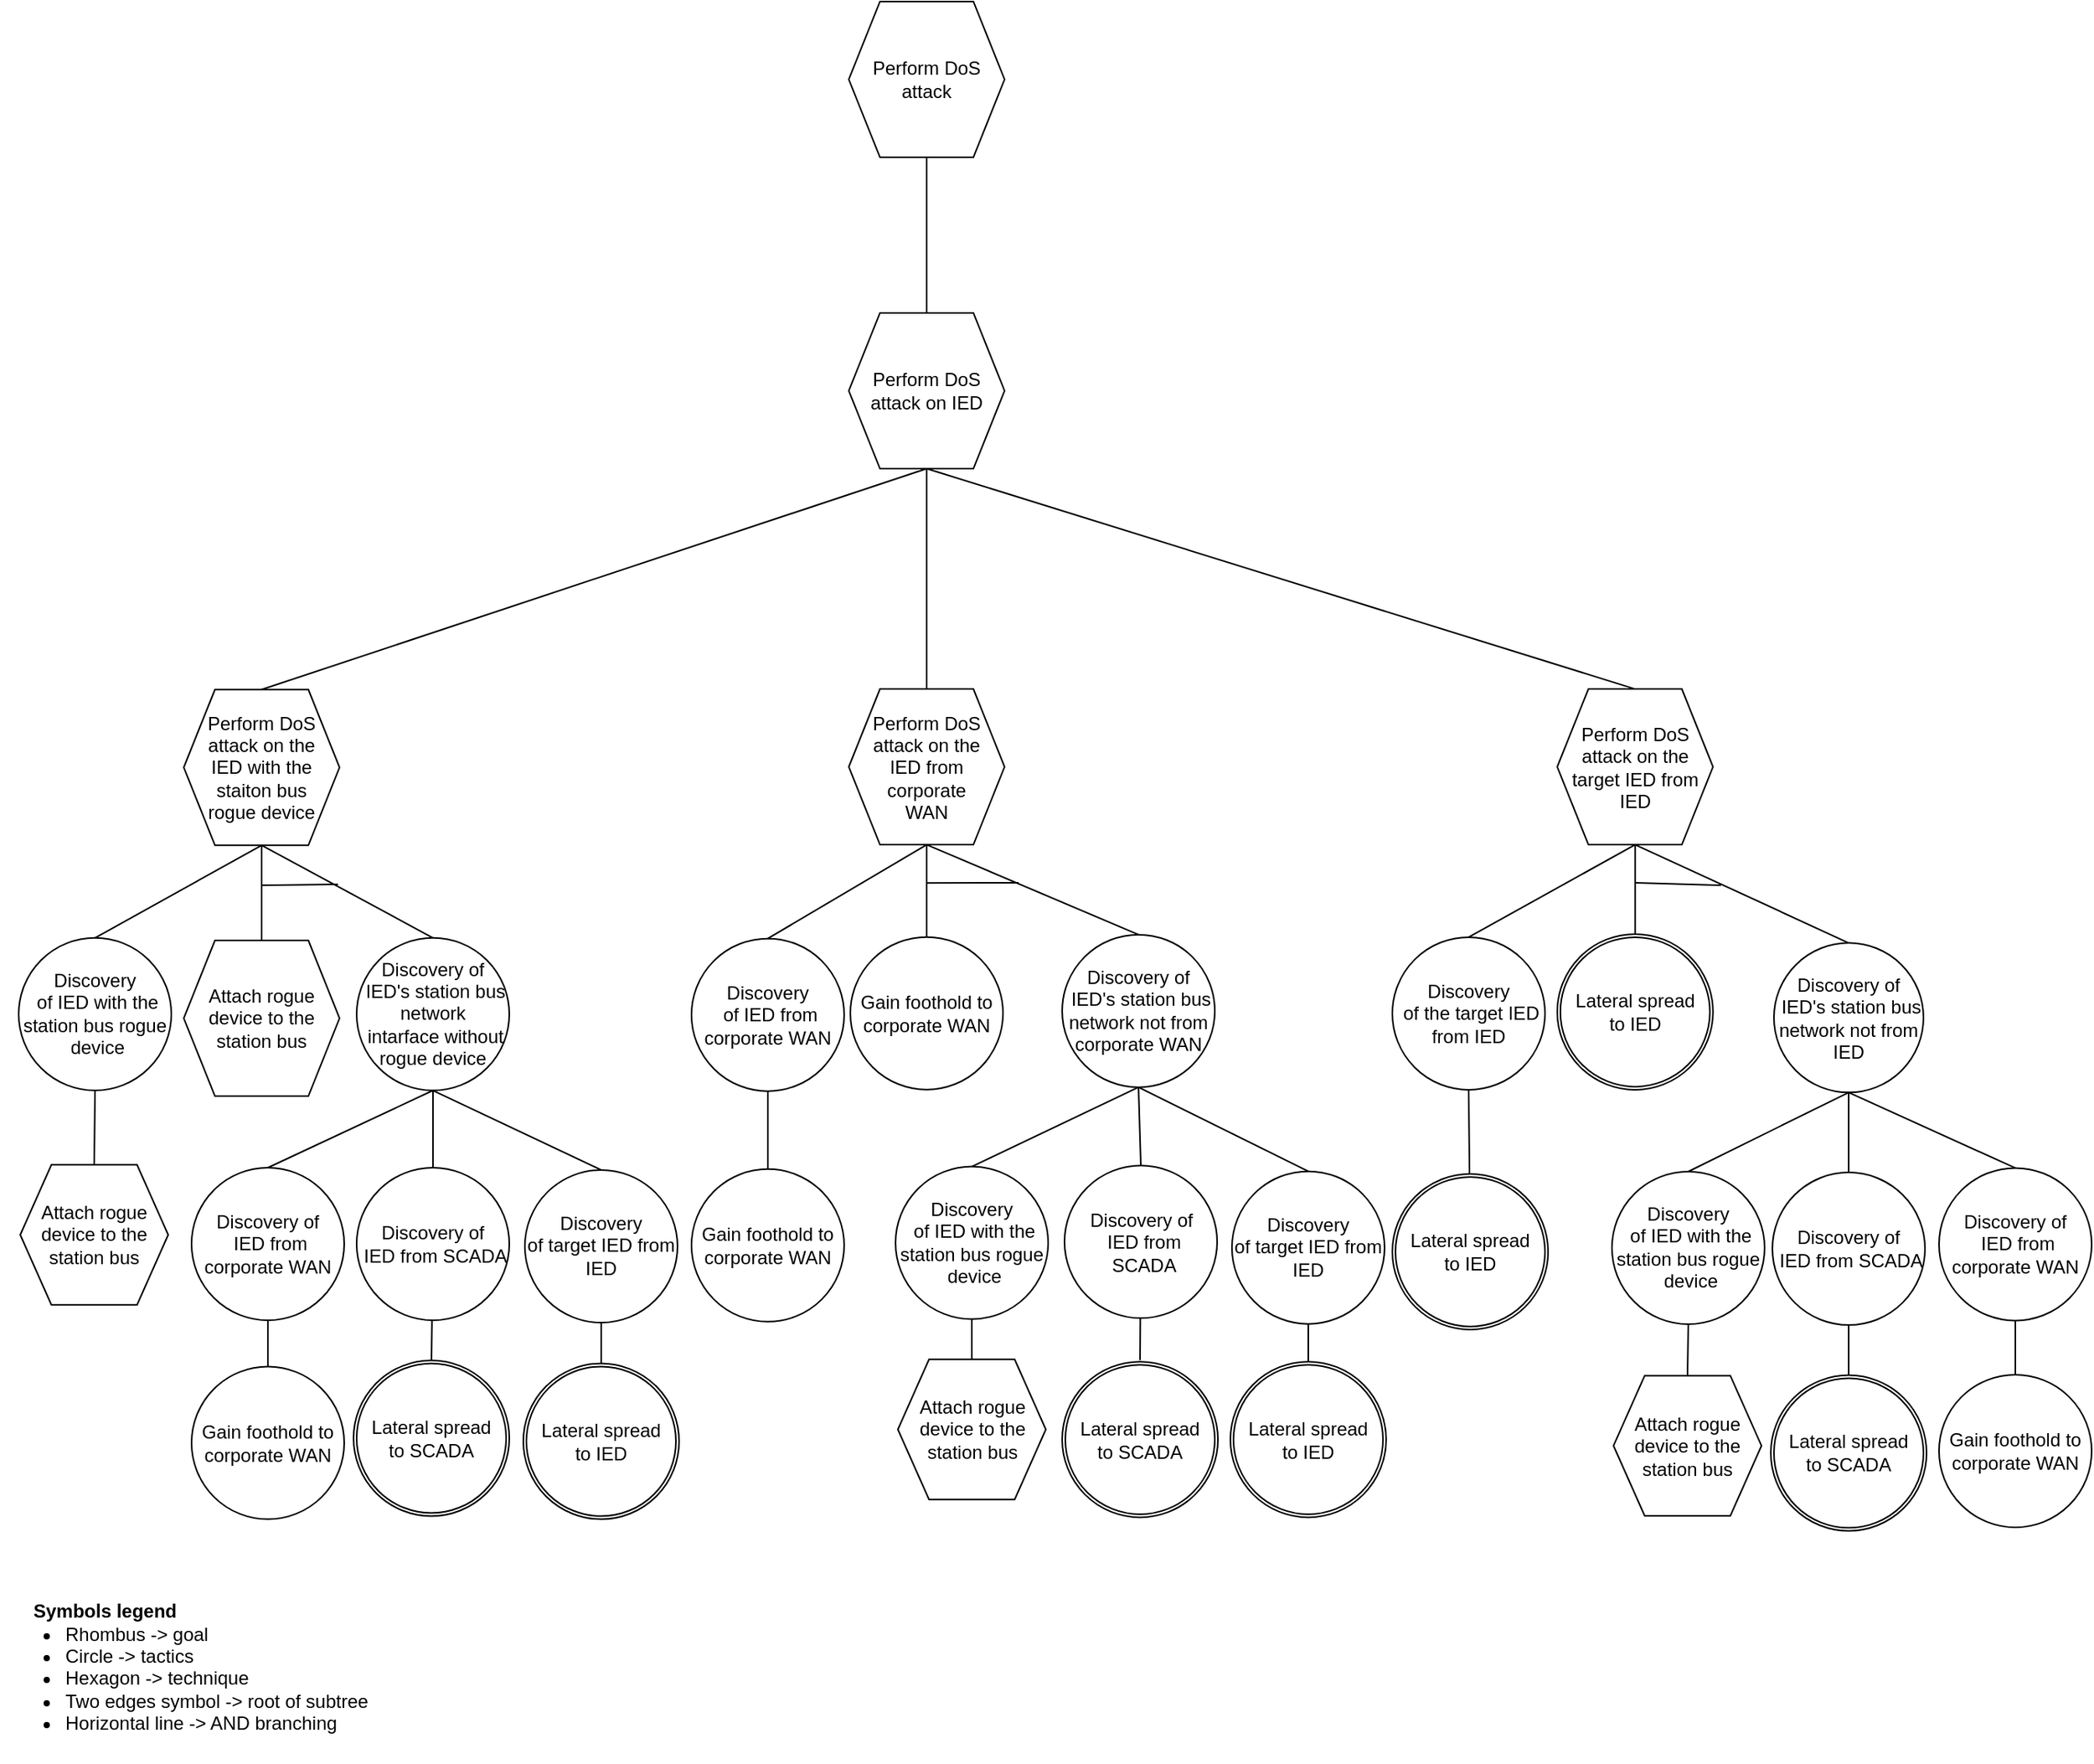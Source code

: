 <mxfile version="16.1.2" type="device"><diagram id="xbHYeiGO_CIbIeRIyyaW" name="Page-1"><mxGraphModel dx="3972" dy="2005" grid="1" gridSize="10" guides="1" tooltips="1" connect="1" arrows="1" fold="1" page="1" pageScale="1" pageWidth="850" pageHeight="1100" math="0" shadow="0"><root><mxCell id="0"/><mxCell id="1" parent="0"/><mxCell id="sCToZuNMgWmZPL3xqHvZ-8" value="Perform DoS attack" style="shape=hexagon;perimeter=hexagonPerimeter2;whiteSpace=wrap;html=1;fixedSize=1;" parent="1" vertex="1"><mxGeometry x="-1949" y="-80" width="100" height="100" as="geometry"/></mxCell><mxCell id="sCToZuNMgWmZPL3xqHvZ-9" value="Perform DoS attack on IED" style="shape=hexagon;perimeter=hexagonPerimeter2;whiteSpace=wrap;html=1;fixedSize=1;" parent="1" vertex="1"><mxGeometry x="-1949" y="120" width="100" height="100" as="geometry"/></mxCell><mxCell id="sCToZuNMgWmZPL3xqHvZ-11" value="" style="endArrow=none;html=1;rounded=0;exitX=0.5;exitY=1;exitDx=0;exitDy=0;entryX=0.5;entryY=0;entryDx=0;entryDy=0;" parent="1" source="sCToZuNMgWmZPL3xqHvZ-9" target="t3ru-S34E1jJ0H-FKmTf-10" edge="1"><mxGeometry width="50" height="50" relative="1" as="geometry"><mxPoint x="-527.5" y="351.02" as="sourcePoint"/><mxPoint x="-562.5" y="401" as="targetPoint"/></mxGeometry></mxCell><mxCell id="sCToZuNMgWmZPL3xqHvZ-17" value="" style="endArrow=none;html=1;rounded=0;entryX=0.5;entryY=1;entryDx=0;entryDy=0;exitX=0.5;exitY=0;exitDx=0;exitDy=0;" parent="1" source="sCToZuNMgWmZPL3xqHvZ-9" target="sCToZuNMgWmZPL3xqHvZ-8" edge="1"><mxGeometry width="50" height="50" relative="1" as="geometry"><mxPoint x="-371" y="300.98" as="sourcePoint"/><mxPoint x="-90" y="209.98" as="targetPoint"/></mxGeometry></mxCell><mxCell id="ygYgMc5aqZ92e0gRyeAC-1" value="&lt;font style=&quot;font-size: 12px&quot;&gt;Symbols legend&lt;/font&gt;" style="text;strokeColor=none;fillColor=none;html=1;fontSize=24;fontStyle=1;verticalAlign=middle;align=center;" parent="1" vertex="1"><mxGeometry x="-2477" y="930" width="100" height="40" as="geometry"/></mxCell><mxCell id="ygYgMc5aqZ92e0gRyeAC-2" value="&lt;ul&gt;&lt;li&gt;&lt;span&gt;Rhombus -&amp;gt; goal&lt;/span&gt;&lt;/li&gt;&lt;li&gt;&lt;span&gt;Circle -&amp;gt; tactics&lt;/span&gt;&lt;br&gt;&lt;/li&gt;&lt;li&gt;Hexagon -&amp;gt; technique&lt;/li&gt;&lt;li&gt;Two edges symbol -&amp;gt; root of subtree&lt;/li&gt;&lt;li&gt;Horizontal line -&amp;gt; AND branching&lt;/li&gt;&lt;/ul&gt;" style="text;strokeColor=none;fillColor=none;html=1;whiteSpace=wrap;verticalAlign=middle;overflow=hidden;fontSize=12;" parent="1" vertex="1"><mxGeometry x="-2494" y="943.86" width="256" height="107" as="geometry"/></mxCell><mxCell id="0LwByg8RTiBQA4W5DOm--1" value="Attach rogue device to the station bus" style="shape=hexagon;perimeter=hexagonPerimeter2;whiteSpace=wrap;html=1;fixedSize=1;" parent="1" vertex="1"><mxGeometry x="-2481" y="667.12" width="95" height="90" as="geometry"/></mxCell><mxCell id="0LwByg8RTiBQA4W5DOm--5" value="Discovery&lt;br&gt;&amp;nbsp;of IED with the station bus rogue&lt;br&gt;&amp;nbsp;device" style="ellipse;whiteSpace=wrap;html=1;aspect=fixed;" parent="1" vertex="1"><mxGeometry x="-2482" y="521.39" width="98" height="98" as="geometry"/></mxCell><mxCell id="0LwByg8RTiBQA4W5DOm--6" value="" style="endArrow=none;html=1;rounded=0;exitX=0.5;exitY=1;exitDx=0;exitDy=0;entryX=0.5;entryY=0;entryDx=0;entryDy=0;" parent="1" source="0LwByg8RTiBQA4W5DOm--5" target="0LwByg8RTiBQA4W5DOm--1" edge="1"><mxGeometry width="50" height="50" relative="1" as="geometry"><mxPoint x="-2449.5" y="617.89" as="sourcePoint"/><mxPoint x="-2433" y="637.89" as="targetPoint"/></mxGeometry></mxCell><mxCell id="rpRik9XuD4WM3dMBjmce-20" value="Gain foothold to corporate WAN" style="ellipse;whiteSpace=wrap;html=1;aspect=fixed;" parent="1" vertex="1"><mxGeometry x="-2050" y="669.91" width="98" height="98" as="geometry"/></mxCell><mxCell id="rpRik9XuD4WM3dMBjmce-23" value="Discovery&lt;br&gt;&amp;nbsp;of IED from corporate WAN" style="ellipse;whiteSpace=wrap;html=1;aspect=fixed;" parent="1" vertex="1"><mxGeometry x="-2050" y="521.82" width="98" height="98" as="geometry"/></mxCell><mxCell id="rpRik9XuD4WM3dMBjmce-25" value="" style="endArrow=none;html=1;rounded=0;exitX=0.5;exitY=0;exitDx=0;exitDy=0;entryX=0.5;entryY=1;entryDx=0;entryDy=0;" parent="1" source="rpRik9XuD4WM3dMBjmce-20" target="rpRik9XuD4WM3dMBjmce-23" edge="1"><mxGeometry width="50" height="50" relative="1" as="geometry"><mxPoint x="-2021" y="599.11" as="sourcePoint"/><mxPoint x="-1952" y="645" as="targetPoint"/><Array as="points"/></mxGeometry></mxCell><mxCell id="rpRik9XuD4WM3dMBjmce-27" value="" style="endArrow=none;html=1;rounded=0;entryX=0.5;entryY=0;entryDx=0;entryDy=0;exitX=0.5;exitY=1;exitDx=0;exitDy=0;" parent="1" source="sCToZuNMgWmZPL3xqHvZ-9" target="t3ru-S34E1jJ0H-FKmTf-8" edge="1"><mxGeometry width="50" height="50" relative="1" as="geometry"><mxPoint x="-250" y="510" as="sourcePoint"/><mxPoint x="-301.5" y="418.34" as="targetPoint"/></mxGeometry></mxCell><mxCell id="t3ru-S34E1jJ0H-FKmTf-8" value="Perform DoS attack on the&lt;br&gt;IED from corporate &lt;br&gt;WAN" style="shape=hexagon;perimeter=hexagonPerimeter2;whiteSpace=wrap;html=1;fixedSize=1;" parent="1" vertex="1"><mxGeometry x="-1949" y="361.54" width="100" height="100" as="geometry"/></mxCell><mxCell id="t3ru-S34E1jJ0H-FKmTf-10" value="Perform DoS attack on the&lt;br&gt;IED with the staiton bus &lt;br&gt;rogue device" style="shape=hexagon;perimeter=hexagonPerimeter2;whiteSpace=wrap;html=1;fixedSize=1;" parent="1" vertex="1"><mxGeometry x="-2376" y="361.9" width="100" height="100" as="geometry"/></mxCell><mxCell id="t3ru-S34E1jJ0H-FKmTf-11" value="" style="endArrow=none;html=1;rounded=0;exitX=0.5;exitY=1;exitDx=0;exitDy=0;entryX=0.5;entryY=0;entryDx=0;entryDy=0;" parent="1" source="t3ru-S34E1jJ0H-FKmTf-10" target="0LwByg8RTiBQA4W5DOm--5" edge="1"><mxGeometry width="50" height="50" relative="1" as="geometry"><mxPoint x="-2416.5" y="449.9" as="sourcePoint"/><mxPoint x="-2388.75" y="467.28" as="targetPoint"/></mxGeometry></mxCell><mxCell id="t3ru-S34E1jJ0H-FKmTf-13" value="" style="endArrow=none;html=1;rounded=0;exitX=0.5;exitY=1;exitDx=0;exitDy=0;entryX=0.5;entryY=0;entryDx=0;entryDy=0;" parent="1" source="t3ru-S34E1jJ0H-FKmTf-8" target="rpRik9XuD4WM3dMBjmce-23" edge="1"><mxGeometry width="50" height="50" relative="1" as="geometry"><mxPoint x="-2124.5" y="480.89" as="sourcePoint"/><mxPoint x="-2010" y="502.8" as="targetPoint"/></mxGeometry></mxCell><mxCell id="RoVYKLlyTTidvF5OwlH4-16" value="" style="endArrow=none;html=1;rounded=0;entryX=0.5;entryY=0;entryDx=0;entryDy=0;exitX=0.5;exitY=1;exitDx=0;exitDy=0;" parent="1" source="sCToZuNMgWmZPL3xqHvZ-9" target="RoVYKLlyTTidvF5OwlH4-18" edge="1"><mxGeometry width="50" height="50" relative="1" as="geometry"><mxPoint x="-210" y="380" as="sourcePoint"/><mxPoint x="175" y="406.5" as="targetPoint"/></mxGeometry></mxCell><mxCell id="RoVYKLlyTTidvF5OwlH4-18" value="Perform DoS attack on the&lt;br&gt;target IED from IED" style="shape=hexagon;perimeter=hexagonPerimeter2;whiteSpace=wrap;html=1;fixedSize=1;" parent="1" vertex="1"><mxGeometry x="-1494.13" y="361.54" width="100" height="100" as="geometry"/></mxCell><mxCell id="RoVYKLlyTTidvF5OwlH4-33" value="" style="endArrow=none;html=1;rounded=0;entryX=0.5;entryY=1;entryDx=0;entryDy=0;exitX=0.5;exitY=0;exitDx=0;exitDy=0;" parent="1" source="RoVYKLlyTTidvF5OwlH4-35" target="RoVYKLlyTTidvF5OwlH4-18" edge="1"><mxGeometry width="50" height="50" relative="1" as="geometry"><mxPoint x="-1565.13" y="494.06" as="sourcePoint"/><mxPoint x="-1542.13" y="465.03" as="targetPoint"/></mxGeometry></mxCell><mxCell id="RoVYKLlyTTidvF5OwlH4-35" value="Discovery&lt;br&gt;&amp;nbsp;of the target IED from IED" style="ellipse;whiteSpace=wrap;html=1;aspect=fixed;" parent="1" vertex="1"><mxGeometry x="-1600" y="520.96" width="98" height="98" as="geometry"/></mxCell><mxCell id="RoVYKLlyTTidvF5OwlH4-36" value="" style="endArrow=none;html=1;rounded=0;exitX=0.5;exitY=1;exitDx=0;exitDy=0;" parent="1" source="RoVYKLlyTTidvF5OwlH4-35" target="Q7mVsgBSppDKTAwjsSG7-2" edge="1"><mxGeometry width="50" height="50" relative="1" as="geometry"><mxPoint x="-1661.13" y="625.3" as="sourcePoint"/><mxPoint x="-1592" y="670" as="targetPoint"/><Array as="points"/></mxGeometry></mxCell><mxCell id="pzg0_mr8kctkHsN1Ev0C-1" value="Attach rogue device to the station bus" style="shape=hexagon;perimeter=hexagonPerimeter2;whiteSpace=wrap;html=1;fixedSize=1;" parent="1" vertex="1"><mxGeometry x="-2376" y="523.01" width="100" height="100" as="geometry"/></mxCell><mxCell id="pzg0_mr8kctkHsN1Ev0C-2" value="" style="endArrow=none;html=1;rounded=0;exitX=0.5;exitY=1;exitDx=0;exitDy=0;entryX=0.5;entryY=0;entryDx=0;entryDy=0;" parent="1" source="t3ru-S34E1jJ0H-FKmTf-10" target="pzg0_mr8kctkHsN1Ev0C-1" edge="1"><mxGeometry width="50" height="50" relative="1" as="geometry"><mxPoint x="-2316" y="461.9" as="sourcePoint"/><mxPoint x="-2427" y="497.05" as="targetPoint"/></mxGeometry></mxCell><mxCell id="pzg0_mr8kctkHsN1Ev0C-3" value="" style="endArrow=none;html=1;rounded=0;exitX=0.5;exitY=1;exitDx=0;exitDy=0;entryX=0.5;entryY=0;entryDx=0;entryDy=0;" parent="1" source="t3ru-S34E1jJ0H-FKmTf-10" target="pzg0_mr8kctkHsN1Ev0C-8" edge="1"><mxGeometry width="50" height="50" relative="1" as="geometry"><mxPoint x="-2316" y="461.9" as="sourcePoint"/><mxPoint x="-2106" y="500.57" as="targetPoint"/></mxGeometry></mxCell><mxCell id="pzg0_mr8kctkHsN1Ev0C-6" value="Gain foothold to corporate WAN" style="ellipse;whiteSpace=wrap;html=1;aspect=fixed;" parent="1" vertex="1"><mxGeometry x="-2371" y="796.77" width="98" height="98" as="geometry"/></mxCell><mxCell id="pzg0_mr8kctkHsN1Ev0C-7" value="" style="endArrow=none;html=1;rounded=0;exitX=0.5;exitY=0;exitDx=0;exitDy=0;entryX=0.5;entryY=1;entryDx=0;entryDy=0;" parent="1" source="pzg0_mr8kctkHsN1Ev0C-12" target="pzg0_mr8kctkHsN1Ev0C-8" edge="1"><mxGeometry width="50" height="50" relative="1" as="geometry"><mxPoint x="-2324.5" y="752.0" as="sourcePoint"/><mxPoint x="-2266" y="717.0" as="targetPoint"/><Array as="points"/></mxGeometry></mxCell><mxCell id="pzg0_mr8kctkHsN1Ev0C-8" value="Discovery of&lt;br&gt;&amp;nbsp;IED's station bus network&lt;br&gt;&amp;nbsp;intarface without rogue device" style="ellipse;whiteSpace=wrap;html=1;aspect=fixed;" parent="1" vertex="1"><mxGeometry x="-2265" y="521.39" width="98" height="98" as="geometry"/></mxCell><mxCell id="pzg0_mr8kctkHsN1Ev0C-12" value="Discovery of&lt;br&gt;&amp;nbsp;IED from corporate WAN" style="ellipse;whiteSpace=wrap;html=1;aspect=fixed;" parent="1" vertex="1"><mxGeometry x="-2371" y="669.0" width="98" height="98" as="geometry"/></mxCell><mxCell id="pzg0_mr8kctkHsN1Ev0C-13" value="" style="endArrow=none;html=1;rounded=0;exitX=0.5;exitY=0;exitDx=0;exitDy=0;" parent="1" source="pzg0_mr8kctkHsN1Ev0C-6" target="pzg0_mr8kctkHsN1Ev0C-12" edge="1"><mxGeometry width="50" height="50" relative="1" as="geometry"><mxPoint x="-2031" y="815.77" as="sourcePoint"/><mxPoint x="-2031" y="780.02" as="targetPoint"/><Array as="points"/></mxGeometry></mxCell><mxCell id="pzg0_mr8kctkHsN1Ev0C-17" value="Discovery of&lt;br&gt;&amp;nbsp;IED from SCADA" style="ellipse;whiteSpace=wrap;html=1;aspect=fixed;" parent="1" vertex="1"><mxGeometry x="-2265" y="669.0" width="98" height="98" as="geometry"/></mxCell><mxCell id="pzg0_mr8kctkHsN1Ev0C-18" value="" style="endArrow=none;html=1;rounded=0;exitX=0.5;exitY=0;exitDx=0;exitDy=0;" parent="1" source="wbWKuQO6cu6u6eewUZoR-2" target="pzg0_mr8kctkHsN1Ev0C-17" edge="1"><mxGeometry width="50" height="50" relative="1" as="geometry"><mxPoint x="-2217" y="789.25" as="sourcePoint"/><mxPoint x="-1925" y="769.5" as="targetPoint"/><Array as="points"/></mxGeometry></mxCell><mxCell id="pzg0_mr8kctkHsN1Ev0C-19" value="" style="endArrow=none;html=1;rounded=0;exitX=0.5;exitY=0;exitDx=0;exitDy=0;entryX=0.5;entryY=1;entryDx=0;entryDy=0;" parent="1" source="pzg0_mr8kctkHsN1Ev0C-17" target="pzg0_mr8kctkHsN1Ev0C-8" edge="1"><mxGeometry width="50" height="50" relative="1" as="geometry"><mxPoint x="-2380.5" y="768.13" as="sourcePoint"/><mxPoint x="-2325" y="707.0" as="targetPoint"/><Array as="points"/></mxGeometry></mxCell><mxCell id="pzg0_mr8kctkHsN1Ev0C-30" value="Discovery&lt;br&gt;of target IED from IED" style="ellipse;whiteSpace=wrap;html=1;aspect=fixed;" parent="1" vertex="1"><mxGeometry x="-2157" y="670.48" width="98" height="98" as="geometry"/></mxCell><mxCell id="pzg0_mr8kctkHsN1Ev0C-31" value="" style="endArrow=none;html=1;rounded=0;exitX=0.5;exitY=0;exitDx=0;exitDy=0;entryX=0.5;entryY=1;entryDx=0;entryDy=0;" parent="1" source="pzg0_mr8kctkHsN1Ev0C-30" target="pzg0_mr8kctkHsN1Ev0C-8" edge="1"><mxGeometry width="50" height="50" relative="1" as="geometry"><mxPoint x="-2128" y="764.38" as="sourcePoint"/><mxPoint x="-2265" y="721.39" as="targetPoint"/><Array as="points"/></mxGeometry></mxCell><mxCell id="IrxJxQWzzIbysU5oSjKc-1" value="Gain foothold to corporate WAN" style="ellipse;whiteSpace=wrap;html=1;aspect=fixed;" parent="1" vertex="1"><mxGeometry x="-1948" y="520.82" width="98" height="98" as="geometry"/></mxCell><mxCell id="IrxJxQWzzIbysU5oSjKc-2" value="" style="endArrow=none;html=1;rounded=0;entryX=0.5;entryY=1;entryDx=0;entryDy=0;exitX=0.5;exitY=0;exitDx=0;exitDy=0;" parent="1" source="IrxJxQWzzIbysU5oSjKc-1" target="t3ru-S34E1jJ0H-FKmTf-8" edge="1"><mxGeometry width="50" height="50" relative="1" as="geometry"><mxPoint x="-1922" y="496.49" as="sourcePoint"/><mxPoint x="-1892" y="476.02" as="targetPoint"/><Array as="points"/></mxGeometry></mxCell><mxCell id="IrxJxQWzzIbysU5oSjKc-4" value="" style="endArrow=none;html=1;rounded=0;entryX=0.5;entryY=0;entryDx=0;entryDy=0;exitX=0.5;exitY=1;exitDx=0;exitDy=0;" parent="1" source="t3ru-S34E1jJ0H-FKmTf-8" target="IrxJxQWzzIbysU5oSjKc-8" edge="1"><mxGeometry width="50" height="50" relative="1" as="geometry"><mxPoint x="-1899" y="459.17" as="sourcePoint"/><mxPoint x="-1649" y="522.58" as="targetPoint"/></mxGeometry></mxCell><mxCell id="IrxJxQWzzIbysU5oSjKc-8" value="Discovery of&lt;br&gt;&amp;nbsp;IED's station bus network not from corporate WAN" style="ellipse;whiteSpace=wrap;html=1;aspect=fixed;" parent="1" vertex="1"><mxGeometry x="-1812" y="519.32" width="98" height="98" as="geometry"/></mxCell><mxCell id="IrxJxQWzzIbysU5oSjKc-12" value="Discovery of&lt;br&gt;&amp;nbsp;IED from&lt;br&gt;&amp;nbsp;SCADA" style="ellipse;whiteSpace=wrap;html=1;aspect=fixed;" parent="1" vertex="1"><mxGeometry x="-1810.5" y="667.63" width="98" height="98" as="geometry"/></mxCell><mxCell id="IrxJxQWzzIbysU5oSjKc-13" value="" style="endArrow=none;html=1;rounded=0;exitX=0.5;exitY=0;exitDx=0;exitDy=0;" parent="1" target="IrxJxQWzzIbysU5oSjKc-12" edge="1"><mxGeometry width="50" height="50" relative="1" as="geometry"><mxPoint x="-1762" y="792.58" as="sourcePoint"/><mxPoint x="-1469.5" y="768.13" as="targetPoint"/><Array as="points"/></mxGeometry></mxCell><mxCell id="IrxJxQWzzIbysU5oSjKc-14" value="" style="endArrow=none;html=1;rounded=0;exitX=0.5;exitY=0;exitDx=0;exitDy=0;entryX=0.5;entryY=1;entryDx=0;entryDy=0;" parent="1" source="IrxJxQWzzIbysU5oSjKc-12" target="IrxJxQWzzIbysU5oSjKc-8" edge="1"><mxGeometry width="50" height="50" relative="1" as="geometry"><mxPoint x="-1865.5" y="780.49" as="sourcePoint"/><mxPoint x="-1810" y="719.36" as="targetPoint"/><Array as="points"/></mxGeometry></mxCell><mxCell id="IrxJxQWzzIbysU5oSjKc-25" value="Discovery&lt;br&gt;of target IED from IED" style="ellipse;whiteSpace=wrap;html=1;aspect=fixed;" parent="1" vertex="1"><mxGeometry x="-1703" y="671.33" width="98" height="98" as="geometry"/></mxCell><mxCell id="IrxJxQWzzIbysU5oSjKc-26" value="" style="endArrow=none;html=1;rounded=0;exitX=0.5;exitY=0;exitDx=0;exitDy=0;entryX=0.5;entryY=1;entryDx=0;entryDy=0;" parent="1" source="IrxJxQWzzIbysU5oSjKc-25" target="IrxJxQWzzIbysU5oSjKc-8" edge="1"><mxGeometry width="50" height="50" relative="1" as="geometry"><mxPoint x="-1642" y="689.39" as="sourcePoint"/><mxPoint x="-1688" y="634.87" as="targetPoint"/><Array as="points"/></mxGeometry></mxCell><mxCell id="IrxJxQWzzIbysU5oSjKc-27" value="Attach rogue device to the station bus" style="shape=hexagon;perimeter=hexagonPerimeter2;whiteSpace=wrap;html=1;fixedSize=1;" parent="1" vertex="1"><mxGeometry x="-1917.5" y="792.13" width="95" height="90" as="geometry"/></mxCell><mxCell id="IrxJxQWzzIbysU5oSjKc-28" value="Discovery&lt;br&gt;&amp;nbsp;of IED with the station bus rogue&lt;br&gt;&amp;nbsp;device" style="ellipse;whiteSpace=wrap;html=1;aspect=fixed;" parent="1" vertex="1"><mxGeometry x="-1919" y="668.27" width="98" height="98" as="geometry"/></mxCell><mxCell id="IrxJxQWzzIbysU5oSjKc-29" value="" style="endArrow=none;html=1;rounded=0;exitX=0.5;exitY=1;exitDx=0;exitDy=0;entryX=0.5;entryY=0;entryDx=0;entryDy=0;" parent="1" source="IrxJxQWzzIbysU5oSjKc-28" target="IrxJxQWzzIbysU5oSjKc-27" edge="1"><mxGeometry width="50" height="50" relative="1" as="geometry"><mxPoint x="-1886.5" y="762.77" as="sourcePoint"/><mxPoint x="-1870" y="782.77" as="targetPoint"/></mxGeometry></mxCell><mxCell id="IrxJxQWzzIbysU5oSjKc-30" value="" style="endArrow=none;html=1;rounded=0;exitX=0.5;exitY=1;exitDx=0;exitDy=0;entryX=0.5;entryY=0;entryDx=0;entryDy=0;" parent="1" source="IrxJxQWzzIbysU5oSjKc-8" target="IrxJxQWzzIbysU5oSjKc-28" edge="1"><mxGeometry width="50" height="50" relative="1" as="geometry"><mxPoint x="-1800" y="633.11" as="sourcePoint"/><mxPoint x="-1862.75" y="648.49" as="targetPoint"/></mxGeometry></mxCell><mxCell id="lhvLa1B43kizzDSySoTZ-1" value="" style="endArrow=none;html=1;rounded=0;" parent="1" edge="1"><mxGeometry width="50" height="50" relative="1" as="geometry"><mxPoint x="-1899" y="486.17" as="sourcePoint"/><mxPoint x="-1840" y="486" as="targetPoint"/><Array as="points"/></mxGeometry></mxCell><mxCell id="lhvLa1B43kizzDSySoTZ-2" value="" style="endArrow=none;html=1;rounded=0;" parent="1" edge="1"><mxGeometry width="50" height="50" relative="1" as="geometry"><mxPoint x="-2326" y="487.68" as="sourcePoint"/><mxPoint x="-2277" y="487" as="targetPoint"/><Array as="points"/></mxGeometry></mxCell><mxCell id="lhvLa1B43kizzDSySoTZ-4" value="" style="endArrow=none;html=1;rounded=0;exitX=0.5;exitY=0;exitDx=0;exitDy=0;entryX=0.5;entryY=1;entryDx=0;entryDy=0;" parent="1" source="Q7mVsgBSppDKTAwjsSG7-4" target="RoVYKLlyTTidvF5OwlH4-18" edge="1"><mxGeometry width="50" height="50" relative="1" as="geometry"><mxPoint x="-1492" y="505.15" as="sourcePoint"/><mxPoint x="-1472" y="490" as="targetPoint"/><Array as="points"/></mxGeometry></mxCell><mxCell id="lhvLa1B43kizzDSySoTZ-5" value="" style="endArrow=none;html=1;rounded=0;entryX=0.5;entryY=0;entryDx=0;entryDy=0;exitX=0.5;exitY=1;exitDx=0;exitDy=0;" parent="1" source="RoVYKLlyTTidvF5OwlH4-18" target="lhvLa1B43kizzDSySoTZ-6" edge="1"><mxGeometry width="50" height="50" relative="1" as="geometry"><mxPoint x="-1396" y="475.15" as="sourcePoint"/><mxPoint x="-1141" y="543.8" as="targetPoint"/></mxGeometry></mxCell><mxCell id="lhvLa1B43kizzDSySoTZ-6" value="Discovery of&lt;br&gt;&amp;nbsp;IED's station bus network not from IED" style="ellipse;whiteSpace=wrap;html=1;aspect=fixed;" parent="1" vertex="1"><mxGeometry x="-1355" y="524.65" width="96" height="96" as="geometry"/></mxCell><mxCell id="lhvLa1B43kizzDSySoTZ-8" value="Discovery of&lt;br&gt;&amp;nbsp;IED from SCADA" style="ellipse;whiteSpace=wrap;html=1;aspect=fixed;" parent="1" vertex="1"><mxGeometry x="-1356" y="672.06" width="98" height="98" as="geometry"/></mxCell><mxCell id="lhvLa1B43kizzDSySoTZ-9" value="" style="endArrow=none;html=1;rounded=0;exitX=0.5;exitY=0;exitDx=0;exitDy=0;" parent="1" target="lhvLa1B43kizzDSySoTZ-8" edge="1"><mxGeometry width="50" height="50" relative="1" as="geometry"><mxPoint x="-1307" y="803.08" as="sourcePoint"/><mxPoint x="-1014.5" y="828.31" as="targetPoint"/><Array as="points"/></mxGeometry></mxCell><mxCell id="lhvLa1B43kizzDSySoTZ-10" value="" style="endArrow=none;html=1;rounded=0;exitX=0.5;exitY=0;exitDx=0;exitDy=0;entryX=0.5;entryY=1;entryDx=0;entryDy=0;" parent="1" source="lhvLa1B43kizzDSySoTZ-8" target="lhvLa1B43kizzDSySoTZ-6" edge="1"><mxGeometry width="50" height="50" relative="1" as="geometry"><mxPoint x="-1410.5" y="803.85" as="sourcePoint"/><mxPoint x="-1355" y="742.72" as="targetPoint"/><Array as="points"/></mxGeometry></mxCell><mxCell id="lhvLa1B43kizzDSySoTZ-22" value="" style="endArrow=none;html=1;rounded=0;entryX=0.5;entryY=1;entryDx=0;entryDy=0;exitX=0.5;exitY=0;exitDx=0;exitDy=0;" parent="1" source="lhvLa1B43kizzDSySoTZ-37" target="lhvLa1B43kizzDSySoTZ-6" edge="1"><mxGeometry width="50" height="50" relative="1" as="geometry"><mxPoint x="-1193" y="651.58" as="sourcePoint"/><mxPoint x="-1233" y="658.23" as="targetPoint"/><Array as="points"/></mxGeometry></mxCell><mxCell id="lhvLa1B43kizzDSySoTZ-23" value="Attach rogue device to the station bus" style="shape=hexagon;perimeter=hexagonPerimeter2;whiteSpace=wrap;html=1;fixedSize=1;" parent="1" vertex="1"><mxGeometry x="-1458" y="802.57" width="95" height="90" as="geometry"/></mxCell><mxCell id="lhvLa1B43kizzDSySoTZ-24" value="Discovery&lt;br&gt;&amp;nbsp;of IED with the station bus rogue&lt;br&gt;&amp;nbsp;device" style="ellipse;whiteSpace=wrap;html=1;aspect=fixed;" parent="1" vertex="1"><mxGeometry x="-1459" y="671.49" width="98" height="98" as="geometry"/></mxCell><mxCell id="lhvLa1B43kizzDSySoTZ-25" value="" style="endArrow=none;html=1;rounded=0;exitX=0.5;exitY=1;exitDx=0;exitDy=0;entryX=0.5;entryY=0;entryDx=0;entryDy=0;" parent="1" source="lhvLa1B43kizzDSySoTZ-24" target="lhvLa1B43kizzDSySoTZ-23" edge="1"><mxGeometry width="50" height="50" relative="1" as="geometry"><mxPoint x="-1439.5" y="824.51" as="sourcePoint"/><mxPoint x="-1450" y="801.32" as="targetPoint"/></mxGeometry></mxCell><mxCell id="lhvLa1B43kizzDSySoTZ-26" value="" style="endArrow=none;html=1;rounded=0;exitX=0.5;exitY=1;exitDx=0;exitDy=0;entryX=0.5;entryY=0;entryDx=0;entryDy=0;" parent="1" source="lhvLa1B43kizzDSySoTZ-6" target="lhvLa1B43kizzDSySoTZ-24" edge="1"><mxGeometry width="50" height="50" relative="1" as="geometry"><mxPoint x="-1345" y="656.47" as="sourcePoint"/><mxPoint x="-1407.75" y="671.85" as="targetPoint"/></mxGeometry></mxCell><mxCell id="lhvLa1B43kizzDSySoTZ-27" value="" style="endArrow=none;html=1;rounded=0;" parent="1" edge="1"><mxGeometry width="50" height="50" relative="1" as="geometry"><mxPoint x="-1444" y="486" as="sourcePoint"/><mxPoint x="-1389" y="487.64" as="targetPoint"/><Array as="points"/></mxGeometry></mxCell><mxCell id="lhvLa1B43kizzDSySoTZ-36" value="Gain foothold to corporate WAN" style="ellipse;whiteSpace=wrap;html=1;aspect=fixed;" parent="1" vertex="1"><mxGeometry x="-1249" y="801.98" width="98" height="98" as="geometry"/></mxCell><mxCell id="lhvLa1B43kizzDSySoTZ-37" value="Discovery of&lt;br&gt;&amp;nbsp;IED from corporate WAN" style="ellipse;whiteSpace=wrap;html=1;aspect=fixed;" parent="1" vertex="1"><mxGeometry x="-1249" y="669.21" width="98" height="98" as="geometry"/></mxCell><mxCell id="lhvLa1B43kizzDSySoTZ-38" value="" style="endArrow=none;html=1;rounded=0;exitX=0.5;exitY=0;exitDx=0;exitDy=0;" parent="1" source="lhvLa1B43kizzDSySoTZ-36" target="lhvLa1B43kizzDSySoTZ-37" edge="1"><mxGeometry width="50" height="50" relative="1" as="geometry"><mxPoint x="-909" y="815.46" as="sourcePoint"/><mxPoint x="-909" y="779.71" as="targetPoint"/><Array as="points"/></mxGeometry></mxCell><mxCell id="wbWKuQO6cu6u6eewUZoR-1" value="" style="ellipse;whiteSpace=wrap;html=1;aspect=fixed;" parent="1" vertex="1"><mxGeometry x="-2267" y="792.77" width="100" height="100" as="geometry"/></mxCell><mxCell id="wbWKuQO6cu6u6eewUZoR-2" value="Lateral spread &lt;br&gt;to SCADA" style="ellipse;whiteSpace=wrap;html=1;aspect=fixed;" parent="1" vertex="1"><mxGeometry x="-2265" y="794.77" width="96" height="96" as="geometry"/></mxCell><mxCell id="wbWKuQO6cu6u6eewUZoR-3" value="" style="endArrow=none;html=1;rounded=0;exitX=0.5;exitY=0;exitDx=0;exitDy=0;entryX=0.5;entryY=1;entryDx=0;entryDy=0;" parent="1" source="wbWKuQO6cu6u6eewUZoR-5" target="pzg0_mr8kctkHsN1Ev0C-30" edge="1"><mxGeometry width="50" height="50" relative="1" as="geometry"><mxPoint x="-2108.5" y="790.93" as="sourcePoint"/><mxPoint x="-2080" y="780" as="targetPoint"/><Array as="points"/></mxGeometry></mxCell><mxCell id="wbWKuQO6cu6u6eewUZoR-4" value="" style="ellipse;whiteSpace=wrap;html=1;aspect=fixed;" parent="1" vertex="1"><mxGeometry x="-2158" y="794.77" width="100" height="100" as="geometry"/></mxCell><mxCell id="wbWKuQO6cu6u6eewUZoR-5" value="Lateral spread&lt;br&gt;to IED" style="ellipse;whiteSpace=wrap;html=1;aspect=fixed;" parent="1" vertex="1"><mxGeometry x="-2156" y="796.77" width="96" height="96" as="geometry"/></mxCell><mxCell id="wbWKuQO6cu6u6eewUZoR-7" value="" style="ellipse;whiteSpace=wrap;html=1;aspect=fixed;" parent="1" vertex="1"><mxGeometry x="-1812" y="793.58" width="100" height="100" as="geometry"/></mxCell><mxCell id="wbWKuQO6cu6u6eewUZoR-8" value="Lateral spread &lt;br&gt;to SCADA" style="ellipse;whiteSpace=wrap;html=1;aspect=fixed;" parent="1" vertex="1"><mxGeometry x="-1810" y="795.58" width="96" height="96" as="geometry"/></mxCell><mxCell id="wbWKuQO6cu6u6eewUZoR-9" value="" style="endArrow=none;html=1;rounded=0;exitX=0.5;exitY=0;exitDx=0;exitDy=0;entryX=0.5;entryY=1;entryDx=0;entryDy=0;" parent="1" source="wbWKuQO6cu6u6eewUZoR-11" target="IrxJxQWzzIbysU5oSjKc-25" edge="1"><mxGeometry width="50" height="50" relative="1" as="geometry"><mxPoint x="-1653.5" y="791.37" as="sourcePoint"/><mxPoint x="-1701" y="782.68" as="targetPoint"/><Array as="points"/></mxGeometry></mxCell><mxCell id="wbWKuQO6cu6u6eewUZoR-10" value="" style="ellipse;whiteSpace=wrap;html=1;aspect=fixed;" parent="1" vertex="1"><mxGeometry x="-1704" y="793.58" width="100" height="100" as="geometry"/></mxCell><mxCell id="wbWKuQO6cu6u6eewUZoR-11" value="Lateral spread&lt;br&gt;to IED" style="ellipse;whiteSpace=wrap;html=1;aspect=fixed;" parent="1" vertex="1"><mxGeometry x="-1702" y="795.58" width="96" height="96" as="geometry"/></mxCell><mxCell id="wbWKuQO6cu6u6eewUZoR-12" value="" style="ellipse;whiteSpace=wrap;html=1;aspect=fixed;" parent="1" vertex="1"><mxGeometry x="-1357" y="802.28" width="100" height="100" as="geometry"/></mxCell><mxCell id="wbWKuQO6cu6u6eewUZoR-13" value="Lateral spread &lt;br&gt;to SCADA" style="ellipse;whiteSpace=wrap;html=1;aspect=fixed;" parent="1" vertex="1"><mxGeometry x="-1355" y="804.28" width="96" height="96" as="geometry"/></mxCell><mxCell id="Q7mVsgBSppDKTAwjsSG7-1" value="" style="ellipse;whiteSpace=wrap;html=1;aspect=fixed;" parent="1" vertex="1"><mxGeometry x="-1600" y="672.97" width="100" height="100" as="geometry"/></mxCell><mxCell id="Q7mVsgBSppDKTAwjsSG7-2" value="Lateral spread&lt;br&gt;to IED" style="ellipse;whiteSpace=wrap;html=1;aspect=fixed;" parent="1" vertex="1"><mxGeometry x="-1598" y="674.97" width="96" height="96" as="geometry"/></mxCell><mxCell id="Q7mVsgBSppDKTAwjsSG7-3" value="" style="ellipse;whiteSpace=wrap;html=1;aspect=fixed;" parent="1" vertex="1"><mxGeometry x="-1494.13" y="518.96" width="100" height="100" as="geometry"/></mxCell><mxCell id="Q7mVsgBSppDKTAwjsSG7-4" value="Lateral spread&lt;br&gt;to IED" style="ellipse;whiteSpace=wrap;html=1;aspect=fixed;" parent="1" vertex="1"><mxGeometry x="-1492.13" y="520.96" width="96" height="96" as="geometry"/></mxCell></root></mxGraphModel></diagram></mxfile>